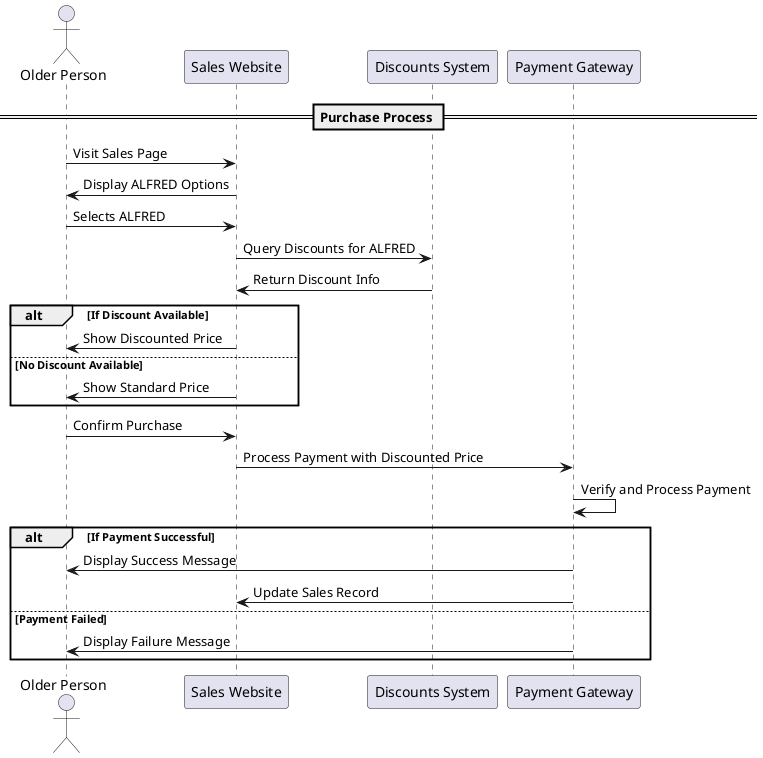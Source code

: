 @startuml
actor OlderPerson as "Older Person"
participant "Sales Website" as Website
participant "Discounts System" as Discounts
participant "Payment Gateway" as Payment

== Purchase Process ==
OlderPerson -> Website: Visit Sales Page
Website -> OlderPerson: Display ALFRED Options

OlderPerson -> Website: Selects ALFRED
Website -> Discounts: Query Discounts for ALFRED
Discounts -> Website: Return Discount Info

alt If Discount Available
    Website -> OlderPerson: Show Discounted Price
else No Discount Available
    Website -> OlderPerson: Show Standard Price
end

OlderPerson -> Website: Confirm Purchase
Website -> Payment: Process Payment with Discounted Price
Payment -> Payment: Verify and Process Payment

alt If Payment Successful
    Payment -> OlderPerson: Display Success Message
    Payment -> Website: Update Sales Record
else Payment Failed
    Payment -> OlderPerson: Display Failure Message
end

@enduml
